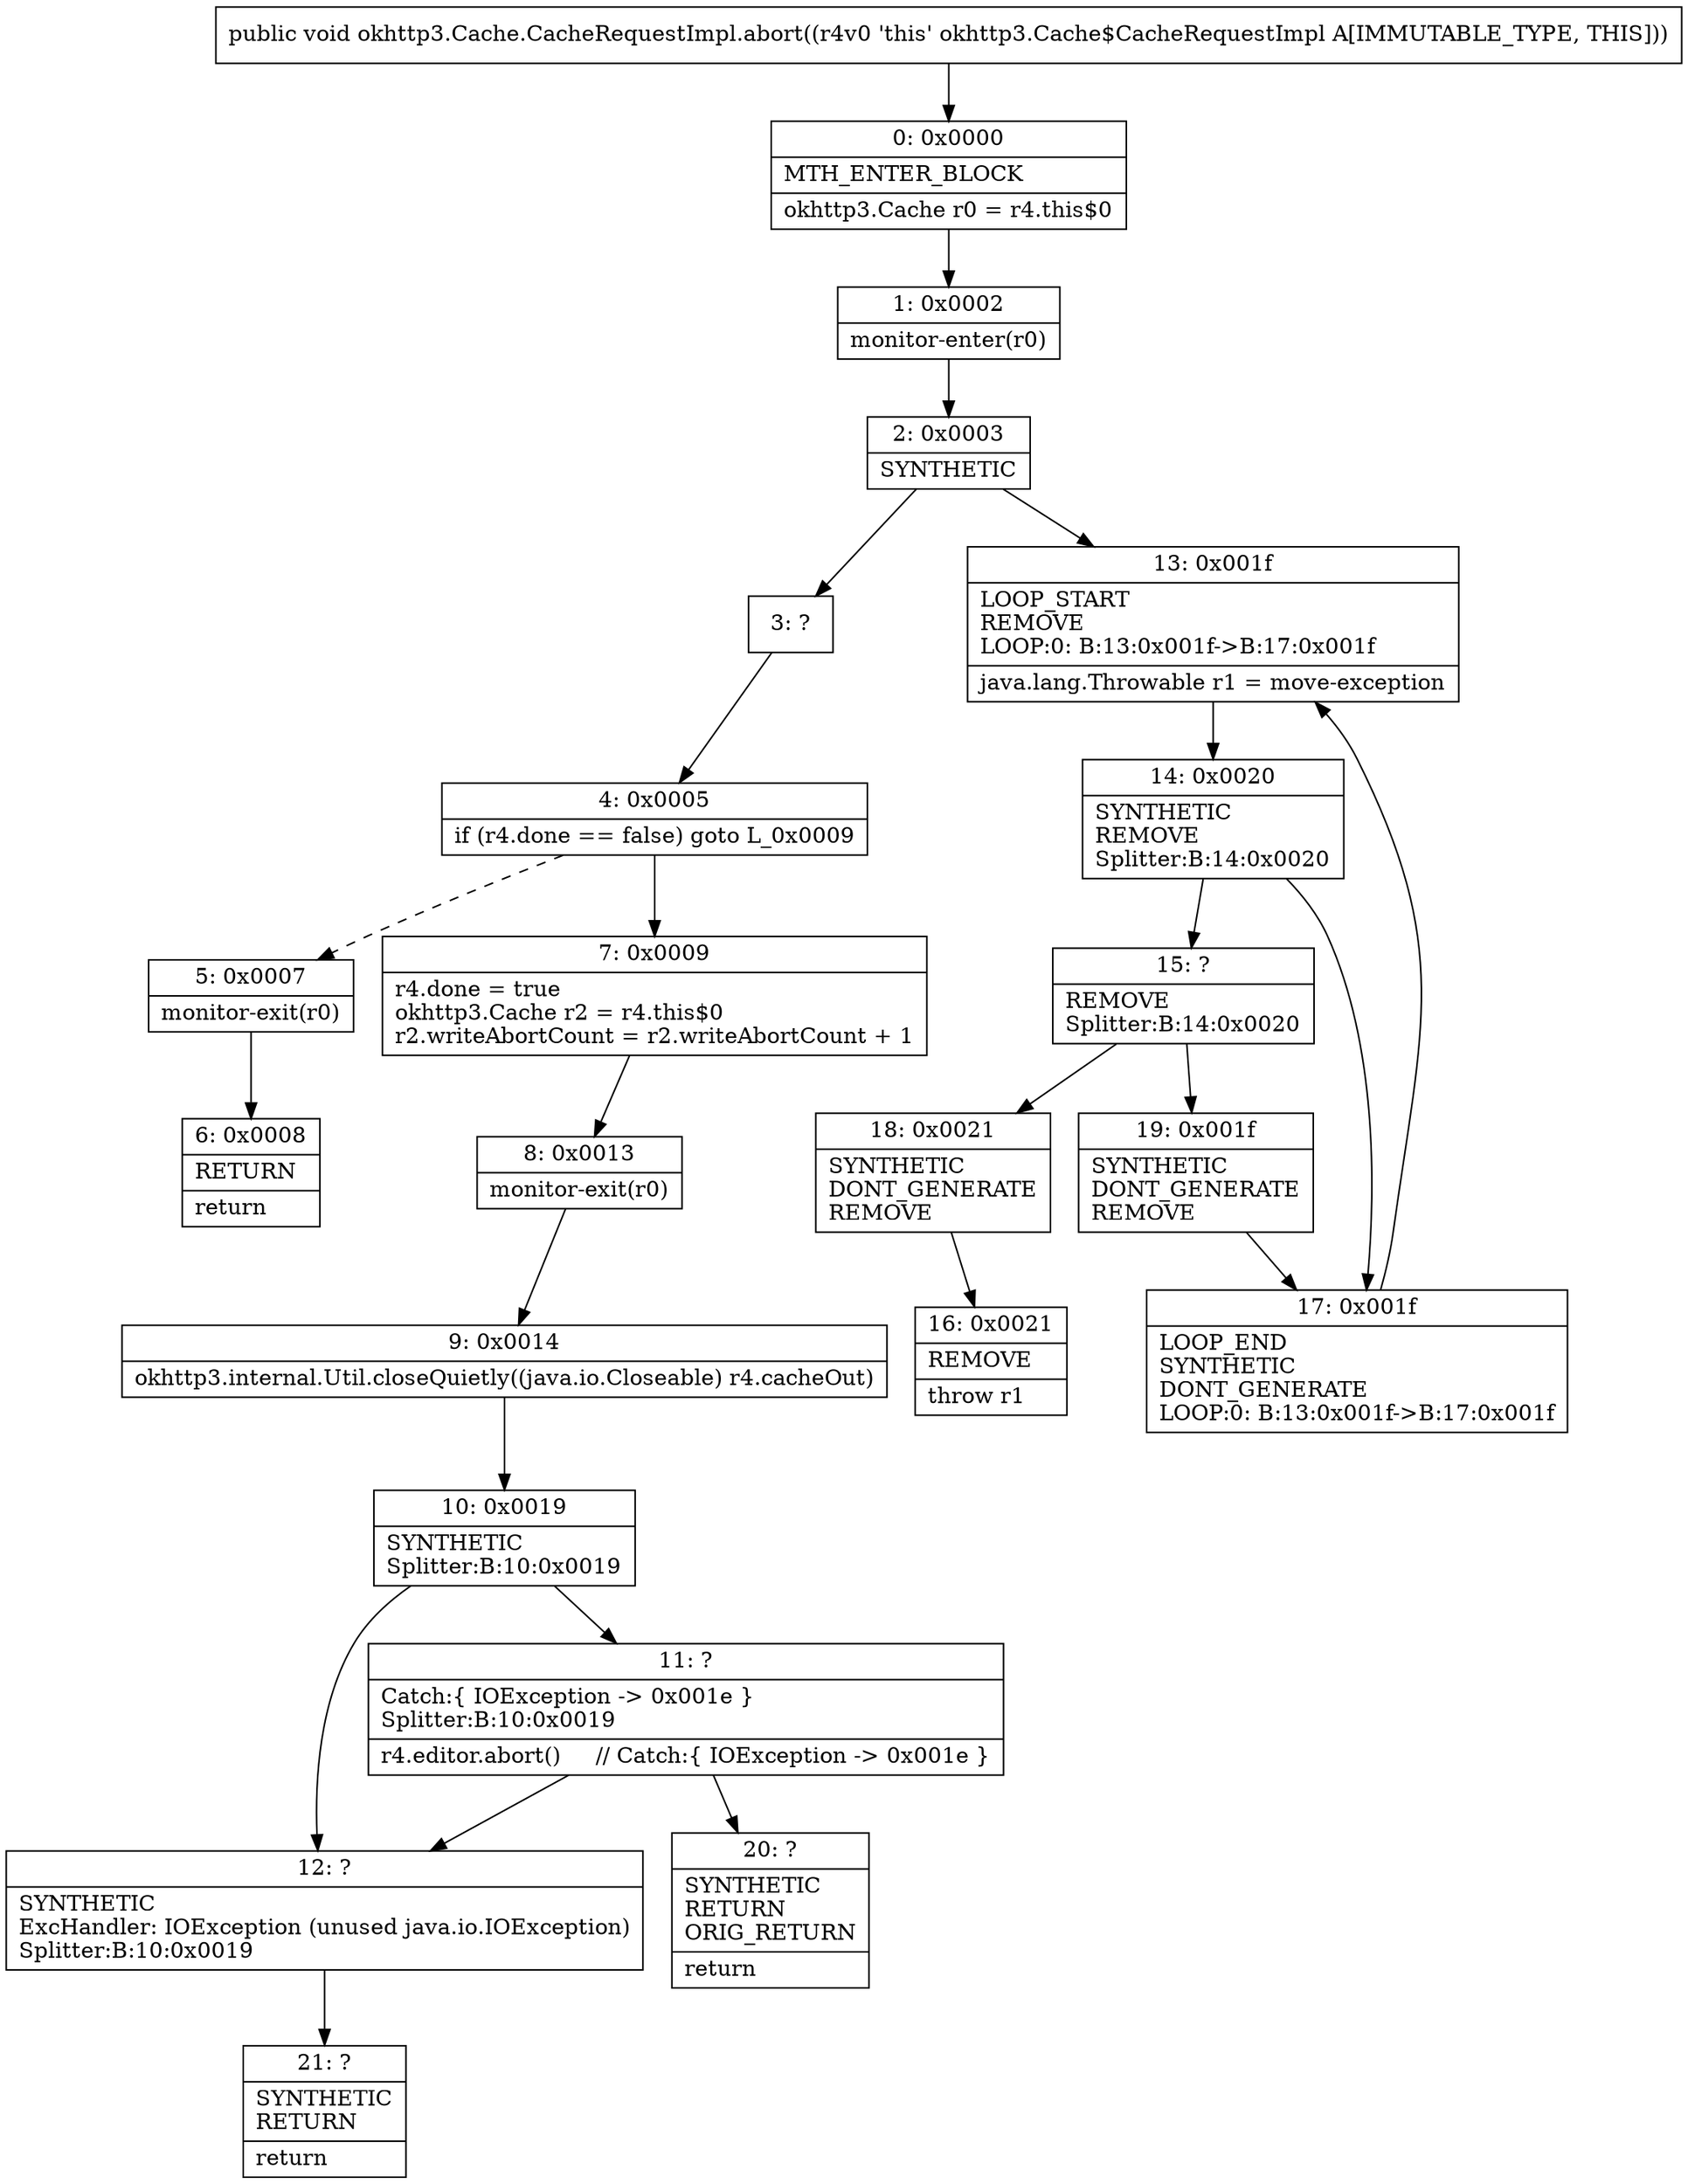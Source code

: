 digraph "CFG forokhttp3.Cache.CacheRequestImpl.abort()V" {
Node_0 [shape=record,label="{0\:\ 0x0000|MTH_ENTER_BLOCK\l|okhttp3.Cache r0 = r4.this$0\l}"];
Node_1 [shape=record,label="{1\:\ 0x0002|monitor\-enter(r0)\l}"];
Node_2 [shape=record,label="{2\:\ 0x0003|SYNTHETIC\l}"];
Node_3 [shape=record,label="{3\:\ ?}"];
Node_4 [shape=record,label="{4\:\ 0x0005|if (r4.done == false) goto L_0x0009\l}"];
Node_5 [shape=record,label="{5\:\ 0x0007|monitor\-exit(r0)\l}"];
Node_6 [shape=record,label="{6\:\ 0x0008|RETURN\l|return\l}"];
Node_7 [shape=record,label="{7\:\ 0x0009|r4.done = true\lokhttp3.Cache r2 = r4.this$0\lr2.writeAbortCount = r2.writeAbortCount + 1\l}"];
Node_8 [shape=record,label="{8\:\ 0x0013|monitor\-exit(r0)\l}"];
Node_9 [shape=record,label="{9\:\ 0x0014|okhttp3.internal.Util.closeQuietly((java.io.Closeable) r4.cacheOut)\l}"];
Node_10 [shape=record,label="{10\:\ 0x0019|SYNTHETIC\lSplitter:B:10:0x0019\l}"];
Node_11 [shape=record,label="{11\:\ ?|Catch:\{ IOException \-\> 0x001e \}\lSplitter:B:10:0x0019\l|r4.editor.abort()     \/\/ Catch:\{ IOException \-\> 0x001e \}\l}"];
Node_12 [shape=record,label="{12\:\ ?|SYNTHETIC\lExcHandler: IOException (unused java.io.IOException)\lSplitter:B:10:0x0019\l}"];
Node_13 [shape=record,label="{13\:\ 0x001f|LOOP_START\lREMOVE\lLOOP:0: B:13:0x001f\-\>B:17:0x001f\l|java.lang.Throwable r1 = move\-exception\l}"];
Node_14 [shape=record,label="{14\:\ 0x0020|SYNTHETIC\lREMOVE\lSplitter:B:14:0x0020\l}"];
Node_15 [shape=record,label="{15\:\ ?|REMOVE\lSplitter:B:14:0x0020\l}"];
Node_16 [shape=record,label="{16\:\ 0x0021|REMOVE\l|throw r1\l}"];
Node_17 [shape=record,label="{17\:\ 0x001f|LOOP_END\lSYNTHETIC\lDONT_GENERATE\lLOOP:0: B:13:0x001f\-\>B:17:0x001f\l}"];
Node_18 [shape=record,label="{18\:\ 0x0021|SYNTHETIC\lDONT_GENERATE\lREMOVE\l}"];
Node_19 [shape=record,label="{19\:\ 0x001f|SYNTHETIC\lDONT_GENERATE\lREMOVE\l}"];
Node_20 [shape=record,label="{20\:\ ?|SYNTHETIC\lRETURN\lORIG_RETURN\l|return\l}"];
Node_21 [shape=record,label="{21\:\ ?|SYNTHETIC\lRETURN\l|return\l}"];
MethodNode[shape=record,label="{public void okhttp3.Cache.CacheRequestImpl.abort((r4v0 'this' okhttp3.Cache$CacheRequestImpl A[IMMUTABLE_TYPE, THIS])) }"];
MethodNode -> Node_0;
Node_0 -> Node_1;
Node_1 -> Node_2;
Node_2 -> Node_3;
Node_2 -> Node_13;
Node_3 -> Node_4;
Node_4 -> Node_5[style=dashed];
Node_4 -> Node_7;
Node_5 -> Node_6;
Node_7 -> Node_8;
Node_8 -> Node_9;
Node_9 -> Node_10;
Node_10 -> Node_11;
Node_10 -> Node_12;
Node_11 -> Node_12;
Node_11 -> Node_20;
Node_12 -> Node_21;
Node_13 -> Node_14;
Node_14 -> Node_15;
Node_14 -> Node_17;
Node_15 -> Node_18;
Node_15 -> Node_19;
Node_17 -> Node_13;
Node_18 -> Node_16;
Node_19 -> Node_17;
}

